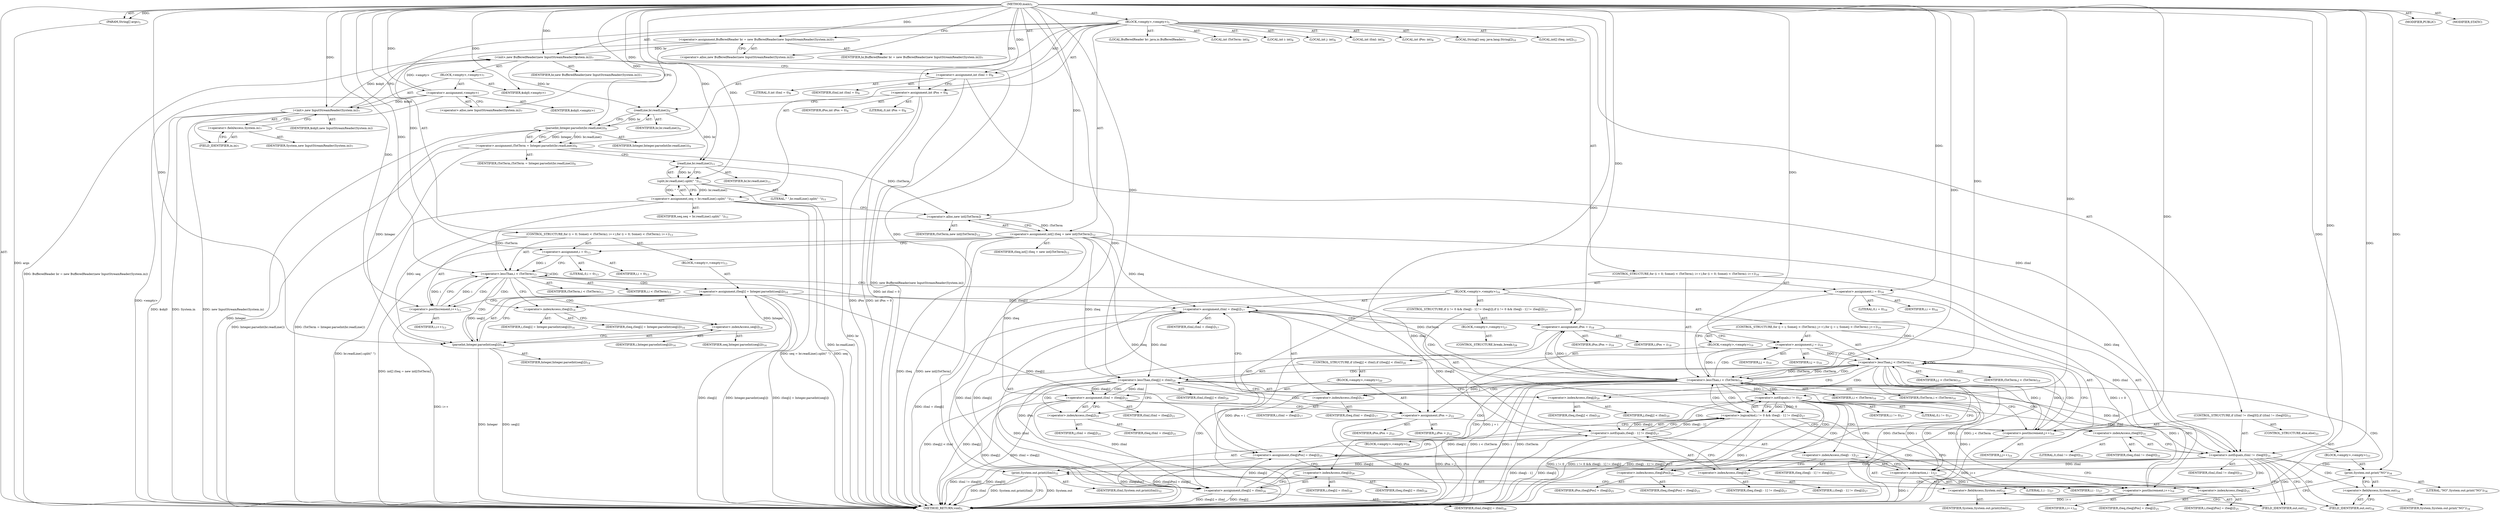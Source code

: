 digraph "main" {  
"19" [label = <(METHOD,main)<SUB>5</SUB>> ]
"20" [label = <(PARAM,String[] args)<SUB>5</SUB>> ]
"21" [label = <(BLOCK,&lt;empty&gt;,&lt;empty&gt;)<SUB>5</SUB>> ]
"4" [label = <(LOCAL,BufferedReader br: java.io.BufferedReader)<SUB>7</SUB>> ]
"22" [label = <(&lt;operator&gt;.assignment,BufferedReader br = new BufferedReader(new InputStreamReader(System.in)))<SUB>7</SUB>> ]
"23" [label = <(IDENTIFIER,br,BufferedReader br = new BufferedReader(new InputStreamReader(System.in)))<SUB>7</SUB>> ]
"24" [label = <(&lt;operator&gt;.alloc,new BufferedReader(new InputStreamReader(System.in)))<SUB>7</SUB>> ]
"25" [label = <(&lt;init&gt;,new BufferedReader(new InputStreamReader(System.in)))<SUB>7</SUB>> ]
"3" [label = <(IDENTIFIER,br,new BufferedReader(new InputStreamReader(System.in)))<SUB>7</SUB>> ]
"26" [label = <(BLOCK,&lt;empty&gt;,&lt;empty&gt;)<SUB>7</SUB>> ]
"27" [label = <(&lt;operator&gt;.assignment,&lt;empty&gt;)> ]
"28" [label = <(IDENTIFIER,$obj0,&lt;empty&gt;)> ]
"29" [label = <(&lt;operator&gt;.alloc,new InputStreamReader(System.in))<SUB>7</SUB>> ]
"30" [label = <(&lt;init&gt;,new InputStreamReader(System.in))<SUB>7</SUB>> ]
"31" [label = <(IDENTIFIER,$obj0,new InputStreamReader(System.in))> ]
"32" [label = <(&lt;operator&gt;.fieldAccess,System.in)<SUB>7</SUB>> ]
"33" [label = <(IDENTIFIER,System,new InputStreamReader(System.in))<SUB>7</SUB>> ]
"34" [label = <(FIELD_IDENTIFIER,in,in)<SUB>7</SUB>> ]
"35" [label = <(IDENTIFIER,$obj0,&lt;empty&gt;)> ]
"36" [label = <(LOCAL,int iTotTerm: int)<SUB>8</SUB>> ]
"37" [label = <(LOCAL,int i: int)<SUB>8</SUB>> ]
"38" [label = <(LOCAL,int j: int)<SUB>8</SUB>> ]
"39" [label = <(LOCAL,int iSml: int)<SUB>8</SUB>> ]
"40" [label = <(LOCAL,int iPos: int)<SUB>8</SUB>> ]
"41" [label = <(&lt;operator&gt;.assignment,int iSml = 0)<SUB>8</SUB>> ]
"42" [label = <(IDENTIFIER,iSml,int iSml = 0)<SUB>8</SUB>> ]
"43" [label = <(LITERAL,0,int iSml = 0)<SUB>8</SUB>> ]
"44" [label = <(&lt;operator&gt;.assignment,int iPos = 0)<SUB>8</SUB>> ]
"45" [label = <(IDENTIFIER,iPos,int iPos = 0)<SUB>8</SUB>> ]
"46" [label = <(LITERAL,0,int iPos = 0)<SUB>8</SUB>> ]
"47" [label = <(&lt;operator&gt;.assignment,iTotTerm = Integer.parseInt(br.readLine()))<SUB>9</SUB>> ]
"48" [label = <(IDENTIFIER,iTotTerm,iTotTerm = Integer.parseInt(br.readLine()))<SUB>9</SUB>> ]
"49" [label = <(parseInt,Integer.parseInt(br.readLine()))<SUB>9</SUB>> ]
"50" [label = <(IDENTIFIER,Integer,Integer.parseInt(br.readLine()))<SUB>9</SUB>> ]
"51" [label = <(readLine,br.readLine())<SUB>9</SUB>> ]
"52" [label = <(IDENTIFIER,br,br.readLine())<SUB>9</SUB>> ]
"53" [label = <(LOCAL,String[] seq: java.lang.String[])<SUB>10</SUB>> ]
"54" [label = <(&lt;operator&gt;.assignment,seq = br.readLine().split(&quot; &quot;))<SUB>11</SUB>> ]
"55" [label = <(IDENTIFIER,seq,seq = br.readLine().split(&quot; &quot;))<SUB>11</SUB>> ]
"56" [label = <(split,br.readLine().split(&quot; &quot;))<SUB>11</SUB>> ]
"57" [label = <(readLine,br.readLine())<SUB>11</SUB>> ]
"58" [label = <(IDENTIFIER,br,br.readLine())<SUB>11</SUB>> ]
"59" [label = <(LITERAL,&quot; &quot;,br.readLine().split(&quot; &quot;))<SUB>11</SUB>> ]
"60" [label = <(LOCAL,int[] iSeq: int[])<SUB>12</SUB>> ]
"61" [label = <(&lt;operator&gt;.assignment,int[] iSeq = new int[iTotTerm])<SUB>12</SUB>> ]
"62" [label = <(IDENTIFIER,iSeq,int[] iSeq = new int[iTotTerm])<SUB>12</SUB>> ]
"63" [label = <(&lt;operator&gt;.alloc,new int[iTotTerm])> ]
"64" [label = <(IDENTIFIER,iTotTerm,new int[iTotTerm])<SUB>12</SUB>> ]
"65" [label = <(CONTROL_STRUCTURE,for (i = 0; Some(i &lt; iTotTerm); i++),for (i = 0; Some(i &lt; iTotTerm); i++))<SUB>13</SUB>> ]
"66" [label = <(&lt;operator&gt;.assignment,i = 0)<SUB>13</SUB>> ]
"67" [label = <(IDENTIFIER,i,i = 0)<SUB>13</SUB>> ]
"68" [label = <(LITERAL,0,i = 0)<SUB>13</SUB>> ]
"69" [label = <(&lt;operator&gt;.lessThan,i &lt; iTotTerm)<SUB>13</SUB>> ]
"70" [label = <(IDENTIFIER,i,i &lt; iTotTerm)<SUB>13</SUB>> ]
"71" [label = <(IDENTIFIER,iTotTerm,i &lt; iTotTerm)<SUB>13</SUB>> ]
"72" [label = <(&lt;operator&gt;.postIncrement,i++)<SUB>13</SUB>> ]
"73" [label = <(IDENTIFIER,i,i++)<SUB>13</SUB>> ]
"74" [label = <(BLOCK,&lt;empty&gt;,&lt;empty&gt;)<SUB>13</SUB>> ]
"75" [label = <(&lt;operator&gt;.assignment,iSeq[i] = Integer.parseInt(seq[i]))<SUB>14</SUB>> ]
"76" [label = <(&lt;operator&gt;.indexAccess,iSeq[i])<SUB>14</SUB>> ]
"77" [label = <(IDENTIFIER,iSeq,iSeq[i] = Integer.parseInt(seq[i]))<SUB>14</SUB>> ]
"78" [label = <(IDENTIFIER,i,iSeq[i] = Integer.parseInt(seq[i]))<SUB>14</SUB>> ]
"79" [label = <(parseInt,Integer.parseInt(seq[i]))<SUB>14</SUB>> ]
"80" [label = <(IDENTIFIER,Integer,Integer.parseInt(seq[i]))<SUB>14</SUB>> ]
"81" [label = <(&lt;operator&gt;.indexAccess,seq[i])<SUB>14</SUB>> ]
"82" [label = <(IDENTIFIER,seq,Integer.parseInt(seq[i]))<SUB>14</SUB>> ]
"83" [label = <(IDENTIFIER,i,Integer.parseInt(seq[i]))<SUB>14</SUB>> ]
"84" [label = <(CONTROL_STRUCTURE,for (i = 0; Some(i &lt; iTotTerm); i++),for (i = 0; Some(i &lt; iTotTerm); i++))<SUB>16</SUB>> ]
"85" [label = <(&lt;operator&gt;.assignment,i = 0)<SUB>16</SUB>> ]
"86" [label = <(IDENTIFIER,i,i = 0)<SUB>16</SUB>> ]
"87" [label = <(LITERAL,0,i = 0)<SUB>16</SUB>> ]
"88" [label = <(&lt;operator&gt;.lessThan,i &lt; iTotTerm)<SUB>16</SUB>> ]
"89" [label = <(IDENTIFIER,i,i &lt; iTotTerm)<SUB>16</SUB>> ]
"90" [label = <(IDENTIFIER,iTotTerm,i &lt; iTotTerm)<SUB>16</SUB>> ]
"91" [label = <(&lt;operator&gt;.postIncrement,i++)<SUB>16</SUB>> ]
"92" [label = <(IDENTIFIER,i,i++)<SUB>16</SUB>> ]
"93" [label = <(BLOCK,&lt;empty&gt;,&lt;empty&gt;)<SUB>16</SUB>> ]
"94" [label = <(&lt;operator&gt;.assignment,iSml = iSeq[i])<SUB>17</SUB>> ]
"95" [label = <(IDENTIFIER,iSml,iSml = iSeq[i])<SUB>17</SUB>> ]
"96" [label = <(&lt;operator&gt;.indexAccess,iSeq[i])<SUB>17</SUB>> ]
"97" [label = <(IDENTIFIER,iSeq,iSml = iSeq[i])<SUB>17</SUB>> ]
"98" [label = <(IDENTIFIER,i,iSml = iSeq[i])<SUB>17</SUB>> ]
"99" [label = <(&lt;operator&gt;.assignment,iPos = i)<SUB>18</SUB>> ]
"100" [label = <(IDENTIFIER,iPos,iPos = i)<SUB>18</SUB>> ]
"101" [label = <(IDENTIFIER,i,iPos = i)<SUB>18</SUB>> ]
"102" [label = <(CONTROL_STRUCTURE,for (j = i; Some(j &lt; iTotTerm); j++),for (j = i; Some(j &lt; iTotTerm); j++))<SUB>19</SUB>> ]
"103" [label = <(&lt;operator&gt;.assignment,j = i)<SUB>19</SUB>> ]
"104" [label = <(IDENTIFIER,j,j = i)<SUB>19</SUB>> ]
"105" [label = <(IDENTIFIER,i,j = i)<SUB>19</SUB>> ]
"106" [label = <(&lt;operator&gt;.lessThan,j &lt; iTotTerm)<SUB>19</SUB>> ]
"107" [label = <(IDENTIFIER,j,j &lt; iTotTerm)<SUB>19</SUB>> ]
"108" [label = <(IDENTIFIER,iTotTerm,j &lt; iTotTerm)<SUB>19</SUB>> ]
"109" [label = <(&lt;operator&gt;.postIncrement,j++)<SUB>19</SUB>> ]
"110" [label = <(IDENTIFIER,j,j++)<SUB>19</SUB>> ]
"111" [label = <(BLOCK,&lt;empty&gt;,&lt;empty&gt;)<SUB>19</SUB>> ]
"112" [label = <(CONTROL_STRUCTURE,if (iSeq[j] &lt; iSml),if (iSeq[j] &lt; iSml))<SUB>20</SUB>> ]
"113" [label = <(&lt;operator&gt;.lessThan,iSeq[j] &lt; iSml)<SUB>20</SUB>> ]
"114" [label = <(&lt;operator&gt;.indexAccess,iSeq[j])<SUB>20</SUB>> ]
"115" [label = <(IDENTIFIER,iSeq,iSeq[j] &lt; iSml)<SUB>20</SUB>> ]
"116" [label = <(IDENTIFIER,j,iSeq[j] &lt; iSml)<SUB>20</SUB>> ]
"117" [label = <(IDENTIFIER,iSml,iSeq[j] &lt; iSml)<SUB>20</SUB>> ]
"118" [label = <(BLOCK,&lt;empty&gt;,&lt;empty&gt;)<SUB>20</SUB>> ]
"119" [label = <(&lt;operator&gt;.assignment,iSml = iSeq[j])<SUB>21</SUB>> ]
"120" [label = <(IDENTIFIER,iSml,iSml = iSeq[j])<SUB>21</SUB>> ]
"121" [label = <(&lt;operator&gt;.indexAccess,iSeq[j])<SUB>21</SUB>> ]
"122" [label = <(IDENTIFIER,iSeq,iSml = iSeq[j])<SUB>21</SUB>> ]
"123" [label = <(IDENTIFIER,j,iSml = iSeq[j])<SUB>21</SUB>> ]
"124" [label = <(&lt;operator&gt;.assignment,iPos = j)<SUB>22</SUB>> ]
"125" [label = <(IDENTIFIER,iPos,iPos = j)<SUB>22</SUB>> ]
"126" [label = <(IDENTIFIER,j,iPos = j)<SUB>22</SUB>> ]
"127" [label = <(&lt;operator&gt;.assignment,iSeq[iPos] = iSeq[i])<SUB>25</SUB>> ]
"128" [label = <(&lt;operator&gt;.indexAccess,iSeq[iPos])<SUB>25</SUB>> ]
"129" [label = <(IDENTIFIER,iSeq,iSeq[iPos] = iSeq[i])<SUB>25</SUB>> ]
"130" [label = <(IDENTIFIER,iPos,iSeq[iPos] = iSeq[i])<SUB>25</SUB>> ]
"131" [label = <(&lt;operator&gt;.indexAccess,iSeq[i])<SUB>25</SUB>> ]
"132" [label = <(IDENTIFIER,iSeq,iSeq[iPos] = iSeq[i])<SUB>25</SUB>> ]
"133" [label = <(IDENTIFIER,i,iSeq[iPos] = iSeq[i])<SUB>25</SUB>> ]
"134" [label = <(&lt;operator&gt;.assignment,iSeq[i] = iSml)<SUB>26</SUB>> ]
"135" [label = <(&lt;operator&gt;.indexAccess,iSeq[i])<SUB>26</SUB>> ]
"136" [label = <(IDENTIFIER,iSeq,iSeq[i] = iSml)<SUB>26</SUB>> ]
"137" [label = <(IDENTIFIER,i,iSeq[i] = iSml)<SUB>26</SUB>> ]
"138" [label = <(IDENTIFIER,iSml,iSeq[i] = iSml)<SUB>26</SUB>> ]
"139" [label = <(CONTROL_STRUCTURE,if (i != 0 &amp;&amp; iSeq[i - 1] != iSeq[i]),if (i != 0 &amp;&amp; iSeq[i - 1] != iSeq[i]))<SUB>27</SUB>> ]
"140" [label = <(&lt;operator&gt;.logicalAnd,i != 0 &amp;&amp; iSeq[i - 1] != iSeq[i])<SUB>27</SUB>> ]
"141" [label = <(&lt;operator&gt;.notEquals,i != 0)<SUB>27</SUB>> ]
"142" [label = <(IDENTIFIER,i,i != 0)<SUB>27</SUB>> ]
"143" [label = <(LITERAL,0,i != 0)<SUB>27</SUB>> ]
"144" [label = <(&lt;operator&gt;.notEquals,iSeq[i - 1] != iSeq[i])<SUB>27</SUB>> ]
"145" [label = <(&lt;operator&gt;.indexAccess,iSeq[i - 1])<SUB>27</SUB>> ]
"146" [label = <(IDENTIFIER,iSeq,iSeq[i - 1] != iSeq[i])<SUB>27</SUB>> ]
"147" [label = <(&lt;operator&gt;.subtraction,i - 1)<SUB>27</SUB>> ]
"148" [label = <(IDENTIFIER,i,i - 1)<SUB>27</SUB>> ]
"149" [label = <(LITERAL,1,i - 1)<SUB>27</SUB>> ]
"150" [label = <(&lt;operator&gt;.indexAccess,iSeq[i])<SUB>27</SUB>> ]
"151" [label = <(IDENTIFIER,iSeq,iSeq[i - 1] != iSeq[i])<SUB>27</SUB>> ]
"152" [label = <(IDENTIFIER,i,iSeq[i - 1] != iSeq[i])<SUB>27</SUB>> ]
"153" [label = <(BLOCK,&lt;empty&gt;,&lt;empty&gt;)<SUB>27</SUB>> ]
"154" [label = <(CONTROL_STRUCTURE,break;,break;)<SUB>28</SUB>> ]
"155" [label = <(CONTROL_STRUCTURE,if (iSml != iSeq[0]),if (iSml != iSeq[0]))<SUB>31</SUB>> ]
"156" [label = <(&lt;operator&gt;.notEquals,iSml != iSeq[0])<SUB>31</SUB>> ]
"157" [label = <(IDENTIFIER,iSml,iSml != iSeq[0])<SUB>31</SUB>> ]
"158" [label = <(&lt;operator&gt;.indexAccess,iSeq[0])<SUB>31</SUB>> ]
"159" [label = <(IDENTIFIER,iSeq,iSml != iSeq[0])<SUB>31</SUB>> ]
"160" [label = <(LITERAL,0,iSml != iSeq[0])<SUB>31</SUB>> ]
"161" [label = <(BLOCK,&lt;empty&gt;,&lt;empty&gt;)<SUB>31</SUB>> ]
"162" [label = <(print,System.out.print(iSml))<SUB>32</SUB>> ]
"163" [label = <(&lt;operator&gt;.fieldAccess,System.out)<SUB>32</SUB>> ]
"164" [label = <(IDENTIFIER,System,System.out.print(iSml))<SUB>32</SUB>> ]
"165" [label = <(FIELD_IDENTIFIER,out,out)<SUB>32</SUB>> ]
"166" [label = <(IDENTIFIER,iSml,System.out.print(iSml))<SUB>32</SUB>> ]
"167" [label = <(CONTROL_STRUCTURE,else,else)<SUB>33</SUB>> ]
"168" [label = <(BLOCK,&lt;empty&gt;,&lt;empty&gt;)<SUB>33</SUB>> ]
"169" [label = <(print,System.out.print(&quot;NO&quot;))<SUB>34</SUB>> ]
"170" [label = <(&lt;operator&gt;.fieldAccess,System.out)<SUB>34</SUB>> ]
"171" [label = <(IDENTIFIER,System,System.out.print(&quot;NO&quot;))<SUB>34</SUB>> ]
"172" [label = <(FIELD_IDENTIFIER,out,out)<SUB>34</SUB>> ]
"173" [label = <(LITERAL,&quot;NO&quot;,System.out.print(&quot;NO&quot;))<SUB>34</SUB>> ]
"174" [label = <(MODIFIER,PUBLIC)> ]
"175" [label = <(MODIFIER,STATIC)> ]
"176" [label = <(METHOD_RETURN,void)<SUB>5</SUB>> ]
  "19" -> "20"  [ label = "AST: "] 
  "19" -> "21"  [ label = "AST: "] 
  "19" -> "174"  [ label = "AST: "] 
  "19" -> "175"  [ label = "AST: "] 
  "19" -> "176"  [ label = "AST: "] 
  "21" -> "4"  [ label = "AST: "] 
  "21" -> "22"  [ label = "AST: "] 
  "21" -> "25"  [ label = "AST: "] 
  "21" -> "36"  [ label = "AST: "] 
  "21" -> "37"  [ label = "AST: "] 
  "21" -> "38"  [ label = "AST: "] 
  "21" -> "39"  [ label = "AST: "] 
  "21" -> "40"  [ label = "AST: "] 
  "21" -> "41"  [ label = "AST: "] 
  "21" -> "44"  [ label = "AST: "] 
  "21" -> "47"  [ label = "AST: "] 
  "21" -> "53"  [ label = "AST: "] 
  "21" -> "54"  [ label = "AST: "] 
  "21" -> "60"  [ label = "AST: "] 
  "21" -> "61"  [ label = "AST: "] 
  "21" -> "65"  [ label = "AST: "] 
  "21" -> "84"  [ label = "AST: "] 
  "21" -> "155"  [ label = "AST: "] 
  "22" -> "23"  [ label = "AST: "] 
  "22" -> "24"  [ label = "AST: "] 
  "25" -> "3"  [ label = "AST: "] 
  "25" -> "26"  [ label = "AST: "] 
  "26" -> "27"  [ label = "AST: "] 
  "26" -> "30"  [ label = "AST: "] 
  "26" -> "35"  [ label = "AST: "] 
  "27" -> "28"  [ label = "AST: "] 
  "27" -> "29"  [ label = "AST: "] 
  "30" -> "31"  [ label = "AST: "] 
  "30" -> "32"  [ label = "AST: "] 
  "32" -> "33"  [ label = "AST: "] 
  "32" -> "34"  [ label = "AST: "] 
  "41" -> "42"  [ label = "AST: "] 
  "41" -> "43"  [ label = "AST: "] 
  "44" -> "45"  [ label = "AST: "] 
  "44" -> "46"  [ label = "AST: "] 
  "47" -> "48"  [ label = "AST: "] 
  "47" -> "49"  [ label = "AST: "] 
  "49" -> "50"  [ label = "AST: "] 
  "49" -> "51"  [ label = "AST: "] 
  "51" -> "52"  [ label = "AST: "] 
  "54" -> "55"  [ label = "AST: "] 
  "54" -> "56"  [ label = "AST: "] 
  "56" -> "57"  [ label = "AST: "] 
  "56" -> "59"  [ label = "AST: "] 
  "57" -> "58"  [ label = "AST: "] 
  "61" -> "62"  [ label = "AST: "] 
  "61" -> "63"  [ label = "AST: "] 
  "63" -> "64"  [ label = "AST: "] 
  "65" -> "66"  [ label = "AST: "] 
  "65" -> "69"  [ label = "AST: "] 
  "65" -> "72"  [ label = "AST: "] 
  "65" -> "74"  [ label = "AST: "] 
  "66" -> "67"  [ label = "AST: "] 
  "66" -> "68"  [ label = "AST: "] 
  "69" -> "70"  [ label = "AST: "] 
  "69" -> "71"  [ label = "AST: "] 
  "72" -> "73"  [ label = "AST: "] 
  "74" -> "75"  [ label = "AST: "] 
  "75" -> "76"  [ label = "AST: "] 
  "75" -> "79"  [ label = "AST: "] 
  "76" -> "77"  [ label = "AST: "] 
  "76" -> "78"  [ label = "AST: "] 
  "79" -> "80"  [ label = "AST: "] 
  "79" -> "81"  [ label = "AST: "] 
  "81" -> "82"  [ label = "AST: "] 
  "81" -> "83"  [ label = "AST: "] 
  "84" -> "85"  [ label = "AST: "] 
  "84" -> "88"  [ label = "AST: "] 
  "84" -> "91"  [ label = "AST: "] 
  "84" -> "93"  [ label = "AST: "] 
  "85" -> "86"  [ label = "AST: "] 
  "85" -> "87"  [ label = "AST: "] 
  "88" -> "89"  [ label = "AST: "] 
  "88" -> "90"  [ label = "AST: "] 
  "91" -> "92"  [ label = "AST: "] 
  "93" -> "94"  [ label = "AST: "] 
  "93" -> "99"  [ label = "AST: "] 
  "93" -> "102"  [ label = "AST: "] 
  "93" -> "127"  [ label = "AST: "] 
  "93" -> "134"  [ label = "AST: "] 
  "93" -> "139"  [ label = "AST: "] 
  "94" -> "95"  [ label = "AST: "] 
  "94" -> "96"  [ label = "AST: "] 
  "96" -> "97"  [ label = "AST: "] 
  "96" -> "98"  [ label = "AST: "] 
  "99" -> "100"  [ label = "AST: "] 
  "99" -> "101"  [ label = "AST: "] 
  "102" -> "103"  [ label = "AST: "] 
  "102" -> "106"  [ label = "AST: "] 
  "102" -> "109"  [ label = "AST: "] 
  "102" -> "111"  [ label = "AST: "] 
  "103" -> "104"  [ label = "AST: "] 
  "103" -> "105"  [ label = "AST: "] 
  "106" -> "107"  [ label = "AST: "] 
  "106" -> "108"  [ label = "AST: "] 
  "109" -> "110"  [ label = "AST: "] 
  "111" -> "112"  [ label = "AST: "] 
  "112" -> "113"  [ label = "AST: "] 
  "112" -> "118"  [ label = "AST: "] 
  "113" -> "114"  [ label = "AST: "] 
  "113" -> "117"  [ label = "AST: "] 
  "114" -> "115"  [ label = "AST: "] 
  "114" -> "116"  [ label = "AST: "] 
  "118" -> "119"  [ label = "AST: "] 
  "118" -> "124"  [ label = "AST: "] 
  "119" -> "120"  [ label = "AST: "] 
  "119" -> "121"  [ label = "AST: "] 
  "121" -> "122"  [ label = "AST: "] 
  "121" -> "123"  [ label = "AST: "] 
  "124" -> "125"  [ label = "AST: "] 
  "124" -> "126"  [ label = "AST: "] 
  "127" -> "128"  [ label = "AST: "] 
  "127" -> "131"  [ label = "AST: "] 
  "128" -> "129"  [ label = "AST: "] 
  "128" -> "130"  [ label = "AST: "] 
  "131" -> "132"  [ label = "AST: "] 
  "131" -> "133"  [ label = "AST: "] 
  "134" -> "135"  [ label = "AST: "] 
  "134" -> "138"  [ label = "AST: "] 
  "135" -> "136"  [ label = "AST: "] 
  "135" -> "137"  [ label = "AST: "] 
  "139" -> "140"  [ label = "AST: "] 
  "139" -> "153"  [ label = "AST: "] 
  "140" -> "141"  [ label = "AST: "] 
  "140" -> "144"  [ label = "AST: "] 
  "141" -> "142"  [ label = "AST: "] 
  "141" -> "143"  [ label = "AST: "] 
  "144" -> "145"  [ label = "AST: "] 
  "144" -> "150"  [ label = "AST: "] 
  "145" -> "146"  [ label = "AST: "] 
  "145" -> "147"  [ label = "AST: "] 
  "147" -> "148"  [ label = "AST: "] 
  "147" -> "149"  [ label = "AST: "] 
  "150" -> "151"  [ label = "AST: "] 
  "150" -> "152"  [ label = "AST: "] 
  "153" -> "154"  [ label = "AST: "] 
  "155" -> "156"  [ label = "AST: "] 
  "155" -> "161"  [ label = "AST: "] 
  "155" -> "167"  [ label = "AST: "] 
  "156" -> "157"  [ label = "AST: "] 
  "156" -> "158"  [ label = "AST: "] 
  "158" -> "159"  [ label = "AST: "] 
  "158" -> "160"  [ label = "AST: "] 
  "161" -> "162"  [ label = "AST: "] 
  "162" -> "163"  [ label = "AST: "] 
  "162" -> "166"  [ label = "AST: "] 
  "163" -> "164"  [ label = "AST: "] 
  "163" -> "165"  [ label = "AST: "] 
  "167" -> "168"  [ label = "AST: "] 
  "168" -> "169"  [ label = "AST: "] 
  "169" -> "170"  [ label = "AST: "] 
  "169" -> "173"  [ label = "AST: "] 
  "170" -> "171"  [ label = "AST: "] 
  "170" -> "172"  [ label = "AST: "] 
  "22" -> "29"  [ label = "CFG: "] 
  "25" -> "41"  [ label = "CFG: "] 
  "41" -> "44"  [ label = "CFG: "] 
  "44" -> "51"  [ label = "CFG: "] 
  "47" -> "57"  [ label = "CFG: "] 
  "54" -> "63"  [ label = "CFG: "] 
  "61" -> "66"  [ label = "CFG: "] 
  "24" -> "22"  [ label = "CFG: "] 
  "49" -> "47"  [ label = "CFG: "] 
  "56" -> "54"  [ label = "CFG: "] 
  "63" -> "61"  [ label = "CFG: "] 
  "66" -> "69"  [ label = "CFG: "] 
  "69" -> "76"  [ label = "CFG: "] 
  "69" -> "85"  [ label = "CFG: "] 
  "72" -> "69"  [ label = "CFG: "] 
  "85" -> "88"  [ label = "CFG: "] 
  "88" -> "96"  [ label = "CFG: "] 
  "88" -> "158"  [ label = "CFG: "] 
  "91" -> "88"  [ label = "CFG: "] 
  "156" -> "165"  [ label = "CFG: "] 
  "156" -> "172"  [ label = "CFG: "] 
  "27" -> "34"  [ label = "CFG: "] 
  "30" -> "25"  [ label = "CFG: "] 
  "51" -> "49"  [ label = "CFG: "] 
  "57" -> "56"  [ label = "CFG: "] 
  "75" -> "72"  [ label = "CFG: "] 
  "94" -> "99"  [ label = "CFG: "] 
  "99" -> "103"  [ label = "CFG: "] 
  "127" -> "135"  [ label = "CFG: "] 
  "134" -> "141"  [ label = "CFG: "] 
  "158" -> "156"  [ label = "CFG: "] 
  "162" -> "176"  [ label = "CFG: "] 
  "29" -> "27"  [ label = "CFG: "] 
  "32" -> "30"  [ label = "CFG: "] 
  "76" -> "81"  [ label = "CFG: "] 
  "79" -> "75"  [ label = "CFG: "] 
  "96" -> "94"  [ label = "CFG: "] 
  "103" -> "106"  [ label = "CFG: "] 
  "106" -> "114"  [ label = "CFG: "] 
  "106" -> "128"  [ label = "CFG: "] 
  "109" -> "106"  [ label = "CFG: "] 
  "128" -> "131"  [ label = "CFG: "] 
  "131" -> "127"  [ label = "CFG: "] 
  "135" -> "134"  [ label = "CFG: "] 
  "140" -> "158"  [ label = "CFG: "] 
  "140" -> "91"  [ label = "CFG: "] 
  "163" -> "162"  [ label = "CFG: "] 
  "169" -> "176"  [ label = "CFG: "] 
  "34" -> "32"  [ label = "CFG: "] 
  "81" -> "79"  [ label = "CFG: "] 
  "141" -> "140"  [ label = "CFG: "] 
  "141" -> "147"  [ label = "CFG: "] 
  "144" -> "140"  [ label = "CFG: "] 
  "165" -> "163"  [ label = "CFG: "] 
  "170" -> "169"  [ label = "CFG: "] 
  "113" -> "121"  [ label = "CFG: "] 
  "113" -> "109"  [ label = "CFG: "] 
  "145" -> "150"  [ label = "CFG: "] 
  "150" -> "144"  [ label = "CFG: "] 
  "172" -> "170"  [ label = "CFG: "] 
  "114" -> "113"  [ label = "CFG: "] 
  "119" -> "124"  [ label = "CFG: "] 
  "124" -> "109"  [ label = "CFG: "] 
  "147" -> "145"  [ label = "CFG: "] 
  "121" -> "119"  [ label = "CFG: "] 
  "19" -> "24"  [ label = "CFG: "] 
  "20" -> "176"  [ label = "DDG: args"] 
  "22" -> "176"  [ label = "DDG: BufferedReader br = new BufferedReader(new InputStreamReader(System.in))"] 
  "27" -> "176"  [ label = "DDG: &lt;empty&gt;"] 
  "30" -> "176"  [ label = "DDG: $obj0"] 
  "30" -> "176"  [ label = "DDG: System.in"] 
  "30" -> "176"  [ label = "DDG: new InputStreamReader(System.in)"] 
  "25" -> "176"  [ label = "DDG: new BufferedReader(new InputStreamReader(System.in))"] 
  "41" -> "176"  [ label = "DDG: int iSml = 0"] 
  "44" -> "176"  [ label = "DDG: iPos"] 
  "44" -> "176"  [ label = "DDG: int iPos = 0"] 
  "49" -> "176"  [ label = "DDG: Integer"] 
  "47" -> "176"  [ label = "DDG: Integer.parseInt(br.readLine())"] 
  "47" -> "176"  [ label = "DDG: iTotTerm = Integer.parseInt(br.readLine())"] 
  "54" -> "176"  [ label = "DDG: seq"] 
  "57" -> "176"  [ label = "DDG: br"] 
  "56" -> "176"  [ label = "DDG: br.readLine()"] 
  "54" -> "176"  [ label = "DDG: br.readLine().split(&quot; &quot;)"] 
  "54" -> "176"  [ label = "DDG: seq = br.readLine().split(&quot; &quot;)"] 
  "61" -> "176"  [ label = "DDG: iSeq"] 
  "61" -> "176"  [ label = "DDG: new int[iTotTerm]"] 
  "61" -> "176"  [ label = "DDG: int[] iSeq = new int[iTotTerm]"] 
  "85" -> "176"  [ label = "DDG: i = 0"] 
  "88" -> "176"  [ label = "DDG: i"] 
  "88" -> "176"  [ label = "DDG: iTotTerm"] 
  "88" -> "176"  [ label = "DDG: i &lt; iTotTerm"] 
  "94" -> "176"  [ label = "DDG: iSml = iSeq[i]"] 
  "99" -> "176"  [ label = "DDG: iPos"] 
  "99" -> "176"  [ label = "DDG: iPos = i"] 
  "103" -> "176"  [ label = "DDG: j = i"] 
  "106" -> "176"  [ label = "DDG: j"] 
  "106" -> "176"  [ label = "DDG: iTotTerm"] 
  "106" -> "176"  [ label = "DDG: j &lt; iTotTerm"] 
  "127" -> "176"  [ label = "DDG: iSeq[iPos]"] 
  "127" -> "176"  [ label = "DDG: iSeq[iPos] = iSeq[i]"] 
  "134" -> "176"  [ label = "DDG: iSeq[i]"] 
  "134" -> "176"  [ label = "DDG: iSeq[i] = iSml"] 
  "141" -> "176"  [ label = "DDG: i"] 
  "140" -> "176"  [ label = "DDG: i != 0"] 
  "147" -> "176"  [ label = "DDG: i"] 
  "144" -> "176"  [ label = "DDG: iSeq[i - 1]"] 
  "144" -> "176"  [ label = "DDG: iSeq[i]"] 
  "140" -> "176"  [ label = "DDG: iSeq[i - 1] != iSeq[i]"] 
  "140" -> "176"  [ label = "DDG: i != 0 &amp;&amp; iSeq[i - 1] != iSeq[i]"] 
  "91" -> "176"  [ label = "DDG: i++"] 
  "156" -> "176"  [ label = "DDG: iSeq[0]"] 
  "156" -> "176"  [ label = "DDG: iSml != iSeq[0]"] 
  "162" -> "176"  [ label = "DDG: System.out"] 
  "162" -> "176"  [ label = "DDG: iSml"] 
  "162" -> "176"  [ label = "DDG: System.out.print(iSml)"] 
  "113" -> "176"  [ label = "DDG: iSeq[j]"] 
  "113" -> "176"  [ label = "DDG: iSeq[j] &lt; iSml"] 
  "119" -> "176"  [ label = "DDG: iSeq[j]"] 
  "119" -> "176"  [ label = "DDG: iSml = iSeq[j]"] 
  "124" -> "176"  [ label = "DDG: iPos"] 
  "124" -> "176"  [ label = "DDG: iPos = j"] 
  "109" -> "176"  [ label = "DDG: j++"] 
  "75" -> "176"  [ label = "DDG: iSeq[i]"] 
  "79" -> "176"  [ label = "DDG: Integer"] 
  "79" -> "176"  [ label = "DDG: seq[i]"] 
  "75" -> "176"  [ label = "DDG: Integer.parseInt(seq[i])"] 
  "75" -> "176"  [ label = "DDG: iSeq[i] = Integer.parseInt(seq[i])"] 
  "72" -> "176"  [ label = "DDG: i++"] 
  "19" -> "20"  [ label = "DDG: "] 
  "19" -> "22"  [ label = "DDG: "] 
  "19" -> "41"  [ label = "DDG: "] 
  "19" -> "44"  [ label = "DDG: "] 
  "49" -> "47"  [ label = "DDG: Integer"] 
  "49" -> "47"  [ label = "DDG: br.readLine()"] 
  "56" -> "54"  [ label = "DDG: br.readLine()"] 
  "56" -> "54"  [ label = "DDG: &quot; &quot;"] 
  "63" -> "61"  [ label = "DDG: iTotTerm"] 
  "22" -> "25"  [ label = "DDG: br"] 
  "19" -> "25"  [ label = "DDG: "] 
  "27" -> "25"  [ label = "DDG: &lt;empty&gt;"] 
  "30" -> "25"  [ label = "DDG: $obj0"] 
  "19" -> "66"  [ label = "DDG: "] 
  "19" -> "85"  [ label = "DDG: "] 
  "19" -> "27"  [ label = "DDG: "] 
  "19" -> "35"  [ label = "DDG: "] 
  "19" -> "49"  [ label = "DDG: "] 
  "51" -> "49"  [ label = "DDG: br"] 
  "57" -> "56"  [ label = "DDG: br"] 
  "19" -> "56"  [ label = "DDG: "] 
  "47" -> "63"  [ label = "DDG: iTotTerm"] 
  "19" -> "63"  [ label = "DDG: "] 
  "66" -> "69"  [ label = "DDG: i"] 
  "72" -> "69"  [ label = "DDG: i"] 
  "19" -> "69"  [ label = "DDG: "] 
  "63" -> "69"  [ label = "DDG: iTotTerm"] 
  "69" -> "72"  [ label = "DDG: i"] 
  "19" -> "72"  [ label = "DDG: "] 
  "79" -> "75"  [ label = "DDG: Integer"] 
  "79" -> "75"  [ label = "DDG: seq[i]"] 
  "85" -> "88"  [ label = "DDG: i"] 
  "91" -> "88"  [ label = "DDG: i"] 
  "19" -> "88"  [ label = "DDG: "] 
  "69" -> "88"  [ label = "DDG: iTotTerm"] 
  "106" -> "88"  [ label = "DDG: iTotTerm"] 
  "141" -> "91"  [ label = "DDG: i"] 
  "147" -> "91"  [ label = "DDG: i"] 
  "19" -> "91"  [ label = "DDG: "] 
  "61" -> "94"  [ label = "DDG: iSeq"] 
  "134" -> "94"  [ label = "DDG: iSeq[i]"] 
  "144" -> "94"  [ label = "DDG: iSeq[i]"] 
  "75" -> "94"  [ label = "DDG: iSeq[i]"] 
  "88" -> "99"  [ label = "DDG: i"] 
  "19" -> "99"  [ label = "DDG: "] 
  "61" -> "127"  [ label = "DDG: iSeq"] 
  "134" -> "127"  [ label = "DDG: iSeq[i]"] 
  "144" -> "127"  [ label = "DDG: iSeq[i]"] 
  "75" -> "127"  [ label = "DDG: iSeq[i]"] 
  "94" -> "134"  [ label = "DDG: iSml"] 
  "113" -> "134"  [ label = "DDG: iSml"] 
  "119" -> "134"  [ label = "DDG: iSml"] 
  "19" -> "134"  [ label = "DDG: "] 
  "41" -> "156"  [ label = "DDG: iSml"] 
  "19" -> "156"  [ label = "DDG: "] 
  "94" -> "156"  [ label = "DDG: iSml"] 
  "113" -> "156"  [ label = "DDG: iSml"] 
  "119" -> "156"  [ label = "DDG: iSml"] 
  "61" -> "156"  [ label = "DDG: iSeq"] 
  "27" -> "30"  [ label = "DDG: $obj0"] 
  "19" -> "30"  [ label = "DDG: "] 
  "25" -> "51"  [ label = "DDG: br"] 
  "19" -> "51"  [ label = "DDG: "] 
  "51" -> "57"  [ label = "DDG: br"] 
  "19" -> "57"  [ label = "DDG: "] 
  "19" -> "103"  [ label = "DDG: "] 
  "88" -> "103"  [ label = "DDG: i"] 
  "156" -> "162"  [ label = "DDG: iSml"] 
  "19" -> "162"  [ label = "DDG: "] 
  "49" -> "79"  [ label = "DDG: Integer"] 
  "19" -> "79"  [ label = "DDG: "] 
  "54" -> "79"  [ label = "DDG: seq"] 
  "103" -> "106"  [ label = "DDG: j"] 
  "109" -> "106"  [ label = "DDG: j"] 
  "19" -> "106"  [ label = "DDG: "] 
  "88" -> "106"  [ label = "DDG: iTotTerm"] 
  "106" -> "109"  [ label = "DDG: j"] 
  "19" -> "109"  [ label = "DDG: "] 
  "141" -> "140"  [ label = "DDG: i"] 
  "141" -> "140"  [ label = "DDG: 0"] 
  "144" -> "140"  [ label = "DDG: iSeq[i - 1]"] 
  "144" -> "140"  [ label = "DDG: iSeq[i]"] 
  "19" -> "169"  [ label = "DDG: "] 
  "19" -> "141"  [ label = "DDG: "] 
  "88" -> "141"  [ label = "DDG: i"] 
  "61" -> "144"  [ label = "DDG: iSeq"] 
  "134" -> "144"  [ label = "DDG: iSeq[i]"] 
  "61" -> "113"  [ label = "DDG: iSeq"] 
  "94" -> "113"  [ label = "DDG: iSml"] 
  "119" -> "113"  [ label = "DDG: iSml"] 
  "19" -> "113"  [ label = "DDG: "] 
  "61" -> "119"  [ label = "DDG: iSeq"] 
  "113" -> "119"  [ label = "DDG: iSeq[j]"] 
  "106" -> "124"  [ label = "DDG: j"] 
  "19" -> "124"  [ label = "DDG: "] 
  "141" -> "147"  [ label = "DDG: i"] 
  "19" -> "147"  [ label = "DDG: "] 
  "69" -> "75"  [ label = "CDG: "] 
  "69" -> "81"  [ label = "CDG: "] 
  "69" -> "72"  [ label = "CDG: "] 
  "69" -> "69"  [ label = "CDG: "] 
  "69" -> "76"  [ label = "CDG: "] 
  "69" -> "79"  [ label = "CDG: "] 
  "88" -> "94"  [ label = "CDG: "] 
  "88" -> "141"  [ label = "CDG: "] 
  "88" -> "96"  [ label = "CDG: "] 
  "88" -> "99"  [ label = "CDG: "] 
  "88" -> "128"  [ label = "CDG: "] 
  "88" -> "131"  [ label = "CDG: "] 
  "88" -> "103"  [ label = "CDG: "] 
  "88" -> "106"  [ label = "CDG: "] 
  "88" -> "134"  [ label = "CDG: "] 
  "88" -> "140"  [ label = "CDG: "] 
  "88" -> "135"  [ label = "CDG: "] 
  "88" -> "127"  [ label = "CDG: "] 
  "156" -> "169"  [ label = "CDG: "] 
  "156" -> "163"  [ label = "CDG: "] 
  "156" -> "162"  [ label = "CDG: "] 
  "156" -> "170"  [ label = "CDG: "] 
  "156" -> "165"  [ label = "CDG: "] 
  "156" -> "172"  [ label = "CDG: "] 
  "106" -> "113"  [ label = "CDG: "] 
  "106" -> "114"  [ label = "CDG: "] 
  "106" -> "106"  [ label = "CDG: "] 
  "106" -> "109"  [ label = "CDG: "] 
  "140" -> "91"  [ label = "CDG: "] 
  "140" -> "88"  [ label = "CDG: "] 
  "141" -> "145"  [ label = "CDG: "] 
  "141" -> "150"  [ label = "CDG: "] 
  "141" -> "144"  [ label = "CDG: "] 
  "141" -> "147"  [ label = "CDG: "] 
  "113" -> "119"  [ label = "CDG: "] 
  "113" -> "121"  [ label = "CDG: "] 
  "113" -> "124"  [ label = "CDG: "] 
}
